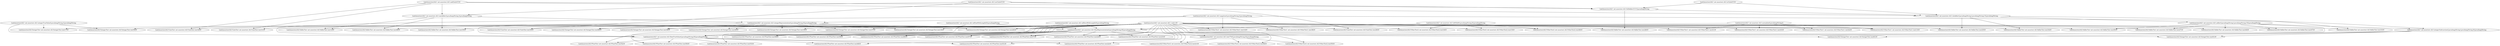 digraph cmd_method {
    "Lnet/mooctest/ALU net.mooctest.ALU.<init>()V" -> "Lnet/mooctest/ALUOtherTest2 net.mooctest.ALUOtherTest2.test21()V";
    "Lnet/mooctest/ALU net.mooctest.ALU.<init>()V" -> "Lnet/mooctest/ALUFloatTest net.mooctest.ALUFloatTest.test23()V";
    "Lnet/mooctest/ALU net.mooctest.ALU.<init>()V" -> "Lnet/mooctest/ALUAdderTest net.mooctest.ALUAdderTest.test33()V";
    "Lnet/mooctest/ALU net.mooctest.ALU.<init>()V" -> "Lnet/mooctest/ALUFloatTest net.mooctest.ALUFloatTest.test51()V";
    "Lnet/mooctest/ALU net.mooctest.ALU.<init>()V" -> "Lnet/mooctest/ALUFloatTest net.mooctest.ALUFloatTest.test52()V";
    "Lnet/mooctest/ALU net.mooctest.ALU.<init>()V" -> "Lnet/mooctest/ALUIntegerTest net.mooctest.ALUIntegerTest.test20()V";
    "Lnet/mooctest/ALU net.mooctest.ALU.<init>()V" -> "Lnet/mooctest/ALUGateTest net.mooctest.ALUGateTest.test30()V";
    "Lnet/mooctest/ALU net.mooctest.ALU.<init>()V" -> "Lnet/mooctest/ALUAdderTest net.mooctest.ALUAdderTest.test25()V";
    "Lnet/mooctest/ALU net.mooctest.ALU.<init>()V" -> "Lnet/mooctest/ALUIntegerTest net.mooctest.ALUIntegerTest.test08()V";
    "Lnet/mooctest/ALU net.mooctest.ALU.<init>()V" -> "Lnet/mooctest/ALUIntegerTest net.mooctest.ALUIntegerTest.test38()V";
    "Lnet/mooctest/ALU net.mooctest.ALU.<init>()V" -> "Lnet/mooctest/ALUIntegerTest net.mooctest.ALUIntegerTest.test17()V";
    "Lnet/mooctest/ALU net.mooctest.ALU.<init>()V" -> "Lnet/mooctest/ALUIntegerTest net.mooctest.ALUIntegerTest.test61()V";
    "Lnet/mooctest/ALU net.mooctest.ALU.<init>()V" -> "Lnet/mooctest/ALUIntegerTest net.mooctest.ALUIntegerTest.test54()V";
    "Lnet/mooctest/ALU net.mooctest.ALU.<init>()V" -> "Lnet/mooctest/ALUOtherTest2 net.mooctest.ALUOtherTest2.test56()V";
    "Lnet/mooctest/ALU net.mooctest.ALU.<init>()V" -> "Lnet/mooctest/ALUFloatTest net.mooctest.ALUFloatTest.test59()V";
    "Lnet/mooctest/ALU net.mooctest.ALU.<init>()V" -> "Lnet/mooctest/ALUFloatTest net.mooctest.ALUFloatTest.test50()V";
    "Lnet/mooctest/ALU net.mooctest.ALU.<init>()V" -> "Lnet/mooctest/ALUGateTest net.mooctest.ALUGateTest.test29()V";
    "Lnet/mooctest/ALU net.mooctest.ALU.<init>()V" -> "Lnet/mooctest/ALUAdderTest net.mooctest.ALUAdderTest.test47()V";
    "Lnet/mooctest/ALU net.mooctest.ALU.<init>()V" -> "Lnet/mooctest/ALUFloatTest net.mooctest.ALUFloatTest.test58()V";
    "Lnet/mooctest/ALU net.mooctest.ALU.<init>()V" -> "Lnet/mooctest/ALUAdderTest net.mooctest.ALUAdderTest.test48()V";
    "Lnet/mooctest/ALU net.mooctest.ALU.<init>()V" -> "Lnet/mooctest/ALUIntegerTest net.mooctest.ALUIntegerTest.test39()V";
    "Lnet/mooctest/ALU net.mooctest.ALU.<init>()V" -> "Lnet/mooctest/ALUIntegerTest net.mooctest.ALUIntegerTest.test01()V";
    "Lnet/mooctest/ALU net.mooctest.ALU.<init>()V" -> "Lnet/mooctest/ALUIntegerTest net.mooctest.ALUIntegerTest.test40()V";
    "Lnet/mooctest/ALU net.mooctest.ALU.<init>()V" -> "Lnet/mooctest/ALUIntegerTest net.mooctest.ALUIntegerTest.test37()V";
    "Lnet/mooctest/ALU net.mooctest.ALU.<init>()V" -> "Lnet/mooctest/ALUOtherTest2 net.mooctest.ALUOtherTest2.test49()V";
    "Lnet/mooctest/ALU net.mooctest.ALU.<init>()V" -> "Lnet/mooctest/ALUFloatTest net.mooctest.ALUFloatTest.test60()V";
    "Lnet/mooctest/ALU net.mooctest.ALU.<init>()V" -> "Lnet/mooctest/ALUAdderTest net.mooctest.ALUAdderTest.test35()V";
    "Lnet/mooctest/ALU net.mooctest.ALU.<init>()V" -> "Lnet/mooctest/ALUAdderTest net.mooctest.ALUAdderTest.test28()V";
    "Lnet/mooctest/ALU net.mooctest.ALU.<init>()V" -> "Lnet/mooctest/ALUOtherTest2 net.mooctest.ALUOtherTest2.test55()V";
    "Lnet/mooctest/ALU net.mooctest.ALU.<init>()V" -> "Lnet/mooctest/ALUFloatTest net.mooctest.ALUFloatTest.test53()V";
    "Lnet/mooctest/ALU net.mooctest.ALU.<init>()V" -> "Lnet/mooctest/ALUAdderTest net.mooctest.ALUAdderTest.test45()V";
    "Lnet/mooctest/ALU net.mooctest.ALU.<init>()V" -> "Lnet/mooctest/ALUFloatTest net.mooctest.ALUFloatTest.test07()V";
    "Lnet/mooctest/ALU net.mooctest.ALU.<init>()V" -> "Lnet/mooctest/ALUOtherTest1 net.mooctest.ALUOtherTest1.test14()V";
    "Lnet/mooctest/ALU net.mooctest.ALU.<init>()V" -> "Lnet/mooctest/ALUFloatTest net.mooctest.ALUFloatTest.test57()V";
    "Lnet/mooctest/ALU net.mooctest.ALU.<init>()V" -> "Lnet/mooctest/ALUOtherTest1 net.mooctest.ALUOtherTest1.test13()V";
    "Lnet/mooctest/ALU net.mooctest.ALU.<init>()V" -> "Lnet/mooctest/ALUFloatTest net.mooctest.ALUFloatTest.test22()V";
    "Lnet/mooctest/ALU net.mooctest.ALU.<init>()V" -> "Lnet/mooctest/ALUAdderTest net.mooctest.ALUAdderTest.test34()V";
    "Lnet/mooctest/ALU net.mooctest.ALU.<init>()V" -> "Lnet/mooctest/ALUAdderTest net.mooctest.ALUAdderTest.test27()V";
    "Lnet/mooctest/ALU net.mooctest.ALU.<init>()V" -> "Lnet/mooctest/ALUOtherTest1 net.mooctest.ALUOtherTest1.test36()V";
    "Lnet/mooctest/ALU net.mooctest.ALU.<init>()V" -> "Lnet/mooctest/ALUGateTest net.mooctest.ALUGateTest.test31()V";
    "Lnet/mooctest/ALU net.mooctest.ALU.<init>()V" -> "Lnet/mooctest/ALUOtherTest1 net.mooctest.ALUOtherTest1.test43()V";
    "Lnet/mooctest/ALU net.mooctest.ALU.<init>()V" -> "Lnet/mooctest/ALUAdderTest net.mooctest.ALUAdderTest.test12()V";
    "Lnet/mooctest/ALU net.mooctest.ALU.<init>()V" -> "Lnet/mooctest/ALUIntegerTest net.mooctest.ALUIntegerTest.test19()V";
    "Lnet/mooctest/ALU net.mooctest.ALU.<init>()V" -> "Lnet/mooctest/ALUFloatTest net.mooctest.ALUFloatTest.test46()V";
    "Lnet/mooctest/ALU net.mooctest.ALU.<init>()V" -> "Lnet/mooctest/ALUOtherTest2 net.mooctest.ALUOtherTest2.test16()V";
    "Lnet/mooctest/ALU net.mooctest.ALU.<init>()V" -> "Lnet/mooctest/ALUOtherTest2 net.mooctest.ALUOtherTest2.test15()V";
    "Lnet/mooctest/ALU net.mooctest.ALU.<init>()V" -> "Lnet/mooctest/ALUAdderTest net.mooctest.ALUAdderTest.test44()V";
    "Lnet/mooctest/ALU net.mooctest.ALU.<init>()V" -> "Lnet/mooctest/ALUOtherTest1 net.mooctest.ALUOtherTest1.test41()V";
    "Lnet/mooctest/ALU net.mooctest.ALU.<init>()V" -> "Lnet/mooctest/ALUOtherTest1 net.mooctest.ALUOtherTest1.test42()V";
    "Lnet/mooctest/ALU net.mooctest.ALU.<init>()V" -> "Lnet/mooctest/ALUFloatTest net.mooctest.ALUFloatTest.test24()V";
    "Lnet/mooctest/ALU net.mooctest.ALU.<init>()V" -> "Lnet/mooctest/ALUGateTest net.mooctest.ALUGateTest.test32()V";
    "Lnet/mooctest/ALU net.mooctest.ALU.integerTrueValue(Ljava/lang/String;)Ljava/lang/String;" -> "Lnet/mooctest/ALU net.mooctest.ALU.floatTrueValue(Ljava/lang/String;II)Ljava/lang/String;";
    "Lnet/mooctest/ALU net.mooctest.ALU.integerTrueValue(Ljava/lang/String;)Ljava/lang/String;" -> "Lnet/mooctest/ALUIntegerTest net.mooctest.ALUIntegerTest.test17()V";
    "Lnet/mooctest/ALU net.mooctest.ALU.integerTrueValue(Ljava/lang/String;)Ljava/lang/String;" -> "Lnet/mooctest/ALUIntegerTest net.mooctest.ALUIntegerTest.test54()V";
    "Lnet/mooctest/ALU net.mooctest.ALU.andGate(CC)C" -> "Lnet/mooctest/ALU net.mooctest.ALU.oneAdder(Ljava/lang/String;)Ljava/lang/String;";
    "Lnet/mooctest/ALU net.mooctest.ALU.andGate(CC)C" -> "Lnet/mooctest/ALU net.mooctest.ALU.claAdder(Ljava/lang/String;Ljava/lang/String;C)Ljava/lang/String;";
    "Lnet/mooctest/ALU net.mooctest.ALU.andGate(CC)C" -> "Lnet/mooctest/ALUGateTest net.mooctest.ALUGateTest.test31()V";
    "Lnet/mooctest/ALU net.mooctest.ALU.andGate(CC)C" -> "Lnet/mooctest/ALU net.mooctest.ALU.fullAdder(CCC)Ljava/lang/String;";
    "Lnet/mooctest/ALU net.mooctest.ALU.andGate(CC)C" -> "Lnet/mooctest/ALUGateTest net.mooctest.ALUGateTest.test32()V";
    "Lnet/mooctest/ALU net.mooctest.ALU.floatTrueValue(Ljava/lang/String;II)Ljava/lang/String;" -> "Lnet/mooctest/ALUFloatTest net.mooctest.ALUFloatTest.test51()V";
    "Lnet/mooctest/ALU net.mooctest.ALU.floatTrueValue(Ljava/lang/String;II)Ljava/lang/String;" -> "Lnet/mooctest/ALUFloatTest net.mooctest.ALUFloatTest.test52()V";
    "Lnet/mooctest/ALU net.mooctest.ALU.floatTrueValue(Ljava/lang/String;II)Ljava/lang/String;" -> "Lnet/mooctest/ALUFloatTest net.mooctest.ALUFloatTest.test50()V";
    "Lnet/mooctest/ALU net.mooctest.ALU.floatTrueValue(Ljava/lang/String;II)Ljava/lang/String;" -> "Lnet/mooctest/ALUFloatTest net.mooctest.ALUFloatTest.test53()V";
    "Lnet/mooctest/ALU net.mooctest.ALU.floatTrueValue(Ljava/lang/String;II)Ljava/lang/String;" -> "Lnet/mooctest/ALUFloatTest net.mooctest.ALUFloatTest.test22()V";
    "Lnet/mooctest/ALU net.mooctest.ALU.floatTrueValue(Ljava/lang/String;II)Ljava/lang/String;" -> "Lnet/mooctest/ALUFloatTest net.mooctest.ALUFloatTest.test46()V";
    "Lnet/mooctest/ALU net.mooctest.ALU.floatRepresentation(Ljava/lang/String;II)Ljava/lang/String;" -> "Lnet/mooctest/ALUFloatTest net.mooctest.ALUFloatTest.test23()V";
    "Lnet/mooctest/ALU net.mooctest.ALU.floatRepresentation(Ljava/lang/String;II)Ljava/lang/String;" -> "Lnet/mooctest/ALU net.mooctest.ALU.ieee754(Ljava/lang/String;I)Ljava/lang/String;";
    "Lnet/mooctest/ALU net.mooctest.ALU.floatRepresentation(Ljava/lang/String;II)Ljava/lang/String;" -> "Lnet/mooctest/ALUFloatTest net.mooctest.ALUFloatTest.test59()V";
    "Lnet/mooctest/ALU net.mooctest.ALU.floatRepresentation(Ljava/lang/String;II)Ljava/lang/String;" -> "Lnet/mooctest/ALUFloatTest net.mooctest.ALUFloatTest.test58()V";
    "Lnet/mooctest/ALU net.mooctest.ALU.floatRepresentation(Ljava/lang/String;II)Ljava/lang/String;" -> "Lnet/mooctest/ALUFloatTest net.mooctest.ALUFloatTest.test60()V";
    "Lnet/mooctest/ALU net.mooctest.ALU.floatRepresentation(Ljava/lang/String;II)Ljava/lang/String;" -> "Lnet/mooctest/ALUFloatTest net.mooctest.ALUFloatTest.test07()V";
    "Lnet/mooctest/ALU net.mooctest.ALU.floatRepresentation(Ljava/lang/String;II)Ljava/lang/String;" -> "Lnet/mooctest/ALUFloatTest net.mooctest.ALUFloatTest.test57()V";
    "Lnet/mooctest/ALU net.mooctest.ALU.floatRepresentation(Ljava/lang/String;II)Ljava/lang/String;" -> "Lnet/mooctest/ALUFloatTest net.mooctest.ALUFloatTest.test24()V";
    "Lnet/mooctest/ALU net.mooctest.ALU.integerSubtraction(Ljava/lang/String;Ljava/lang/String;I)Ljava/lang/String;" -> "Lnet/mooctest/ALU net.mooctest.ALU.floatTrueValue(Ljava/lang/String;II)Ljava/lang/String;";
    "Lnet/mooctest/ALU net.mooctest.ALU.integerSubtraction(Ljava/lang/String;Ljava/lang/String;I)Ljava/lang/String;" -> "Lnet/mooctest/ALUIntegerTest net.mooctest.ALUIntegerTest.test61()V";
    "Lnet/mooctest/ALU net.mooctest.ALU.integerSubtraction(Ljava/lang/String;Ljava/lang/String;I)Ljava/lang/String;" -> "Lnet/mooctest/ALUIntegerTest net.mooctest.ALUIntegerTest.test01()V";
    "Lnet/mooctest/ALU net.mooctest.ALU.oneAdder(Ljava/lang/String;)Ljava/lang/String;" -> "Lnet/mooctest/ALUAdderTest net.mooctest.ALUAdderTest.test48()V";
    "Lnet/mooctest/ALU net.mooctest.ALU.oneAdder(Ljava/lang/String;)Ljava/lang/String;" -> "Lnet/mooctest/ALUAdderTest net.mooctest.ALUAdderTest.test35()V";
    "Lnet/mooctest/ALU net.mooctest.ALU.oneAdder(Ljava/lang/String;)Ljava/lang/String;" -> "Lnet/mooctest/ALU net.mooctest.ALU.integerRepresentation(Ljava/lang/String;I)Ljava/lang/String;";
    "Lnet/mooctest/ALU net.mooctest.ALU.oneAdder(Ljava/lang/String;)Ljava/lang/String;" -> "Lnet/mooctest/ALUAdderTest net.mooctest.ALUAdderTest.test12()V";
    "Lnet/mooctest/ALU net.mooctest.ALU.ieee754(Ljava/lang/String;I)Ljava/lang/String;" -> "Lnet/mooctest/ALUOtherTest2 net.mooctest.ALUOtherTest2.test21()V";
    "Lnet/mooctest/ALU net.mooctest.ALU.ieee754(Ljava/lang/String;I)Ljava/lang/String;" -> "Lnet/mooctest/ALUOtherTest2 net.mooctest.ALUOtherTest2.test56()V";
    "Lnet/mooctest/ALU net.mooctest.ALU.ieee754(Ljava/lang/String;I)Ljava/lang/String;" -> "Lnet/mooctest/ALUOtherTest2 net.mooctest.ALUOtherTest2.test55()V";
    "Lnet/mooctest/ALU net.mooctest.ALU.leftShift(Ljava/lang/String;I)Ljava/lang/String;" -> "Lnet/mooctest/ALU net.mooctest.ALU.floatRepresentation(Ljava/lang/String;II)Ljava/lang/String;";
    "Lnet/mooctest/ALU net.mooctest.ALU.leftShift(Ljava/lang/String;I)Ljava/lang/String;" -> "Lnet/mooctest/ALUOtherTest2 net.mooctest.ALUOtherTest2.test49()V";
    "Lnet/mooctest/ALU net.mooctest.ALU.leftShift(Ljava/lang/String;I)Ljava/lang/String;" -> "Lnet/mooctest/ALUOtherTest2 net.mooctest.ALUOtherTest2.test16()V";
    "Lnet/mooctest/ALU net.mooctest.ALU.leftShift(Ljava/lang/String;I)Ljava/lang/String;" -> "Lnet/mooctest/ALUOtherTest2 net.mooctest.ALUOtherTest2.test15()V";
    "Lnet/mooctest/ALU net.mooctest.ALU.allZeroWithLength(I)Ljava/lang/String;" -> "Lnet/mooctest/ALU net.mooctest.ALU.floatTrueValue(Ljava/lang/String;II)Ljava/lang/String;";
    "Lnet/mooctest/ALU net.mooctest.ALU.allZeroWithLength(I)Ljava/lang/String;" -> "Lnet/mooctest/ALU net.mooctest.ALU.floatRepresentation(Ljava/lang/String;II)Ljava/lang/String;";
    "Lnet/mooctest/ALU net.mooctest.ALU.claAdder(Ljava/lang/String;Ljava/lang/String;C)Ljava/lang/String;" -> "Lnet/mooctest/ALUAdderTest net.mooctest.ALUAdderTest.test33()V";
    "Lnet/mooctest/ALU net.mooctest.ALU.claAdder(Ljava/lang/String;Ljava/lang/String;C)Ljava/lang/String;" -> "Lnet/mooctest/ALUAdderTest net.mooctest.ALUAdderTest.test25()V";
    "Lnet/mooctest/ALU net.mooctest.ALU.claAdder(Ljava/lang/String;Ljava/lang/String;C)Ljava/lang/String;" -> "Lnet/mooctest/ALU net.mooctest.ALU.adder(Ljava/lang/String;Ljava/lang/String;CI)Ljava/lang/String;";
    "Lnet/mooctest/ALU net.mooctest.ALU.claAdder(Ljava/lang/String;Ljava/lang/String;C)Ljava/lang/String;" -> "Lnet/mooctest/ALUAdderTest net.mooctest.ALUAdderTest.test34()V";
    "Lnet/mooctest/ALU net.mooctest.ALU.normalize(Ljava/lang/String;)I" -> "Lnet/mooctest/ALU net.mooctest.ALU.floatRepresentation(Ljava/lang/String;II)Ljava/lang/String;";
    "Lnet/mooctest/ALU net.mooctest.ALU.normalize(Ljava/lang/String;)I" -> "Lnet/mooctest/ALUOtherTest1 net.mooctest.ALUOtherTest1.test13()V";
    "Lnet/mooctest/ALU net.mooctest.ALU.normalize(Ljava/lang/String;)I" -> "Lnet/mooctest/ALUOtherTest1 net.mooctest.ALUOtherTest1.test43()V";
    "Lnet/mooctest/ALU net.mooctest.ALU.normalize(Ljava/lang/String;)I" -> "Lnet/mooctest/ALUOtherTest1 net.mooctest.ALUOtherTest1.test41()V";
    "Lnet/mooctest/ALU net.mooctest.ALU.normalize(Ljava/lang/String;)I" -> "Lnet/mooctest/ALUOtherTest1 net.mooctest.ALUOtherTest1.test42()V";
    "Lnet/mooctest/ALU net.mooctest.ALU.allOneWithLength(I)Ljava/lang/String;" -> "Lnet/mooctest/ALU net.mooctest.ALU.floatTrueValue(Ljava/lang/String;II)Ljava/lang/String;";
    "Lnet/mooctest/ALU net.mooctest.ALU.allOneWithLength(I)Ljava/lang/String;" -> "Lnet/mooctest/ALU net.mooctest.ALU.floatRepresentation(Ljava/lang/String;II)Ljava/lang/String;";
    "Lnet/mooctest/ALU net.mooctest.ALU.xorGate(CC)C" -> "Lnet/mooctest/ALUGateTest net.mooctest.ALUGateTest.test30()V";
    "Lnet/mooctest/ALU net.mooctest.ALU.xorGate(CC)C" -> "Lnet/mooctest/ALU net.mooctest.ALU.oneAdder(Ljava/lang/String;)Ljava/lang/String;";
    "Lnet/mooctest/ALU net.mooctest.ALU.xorGate(CC)C" -> "Lnet/mooctest/ALUGateTest net.mooctest.ALUGateTest.test29()V";
    "Lnet/mooctest/ALU net.mooctest.ALU.xorGate(CC)C" -> "Lnet/mooctest/ALU net.mooctest.ALU.fullAdder(CCC)Ljava/lang/String;";
    "Lnet/mooctest/ALU net.mooctest.ALU.negation(Ljava/lang/String;)Ljava/lang/String;" -> "Lnet/mooctest/ALU net.mooctest.ALU.floatTrueValue(Ljava/lang/String;II)Ljava/lang/String;";
    "Lnet/mooctest/ALU net.mooctest.ALU.negation(Ljava/lang/String;)Ljava/lang/String;" -> "Lnet/mooctest/ALU net.mooctest.ALU.integerSubtraction(Ljava/lang/String;Ljava/lang/String;I)Ljava/lang/String;";
    "Lnet/mooctest/ALU net.mooctest.ALU.negation(Ljava/lang/String;)Ljava/lang/String;" -> "Lnet/mooctest/ALU net.mooctest.ALU.integerRepresentation(Ljava/lang/String;I)Ljava/lang/String;";
    "Lnet/mooctest/ALU net.mooctest.ALU.negation(Ljava/lang/String;)Ljava/lang/String;" -> "Lnet/mooctest/ALUOtherTest1 net.mooctest.ALUOtherTest1.test14()V";
    "Lnet/mooctest/ALU net.mooctest.ALU.negation(Ljava/lang/String;)Ljava/lang/String;" -> "Lnet/mooctest/ALUOtherTest1 net.mooctest.ALUOtherTest1.test36()V";
    "Lnet/mooctest/ALU net.mooctest.ALU.integerRepresentation(Ljava/lang/String;I)Ljava/lang/String;" -> "Lnet/mooctest/ALU net.mooctest.ALU.floatTrueValue(Ljava/lang/String;II)Ljava/lang/String;";
    "Lnet/mooctest/ALU net.mooctest.ALU.integerRepresentation(Ljava/lang/String;I)Ljava/lang/String;" -> "Lnet/mooctest/ALUIntegerTest net.mooctest.ALUIntegerTest.test20()V";
    "Lnet/mooctest/ALU net.mooctest.ALU.integerRepresentation(Ljava/lang/String;I)Ljava/lang/String;" -> "Lnet/mooctest/ALU net.mooctest.ALU.floatRepresentation(Ljava/lang/String;II)Ljava/lang/String;";
    "Lnet/mooctest/ALU net.mooctest.ALU.integerRepresentation(Ljava/lang/String;I)Ljava/lang/String;" -> "Lnet/mooctest/ALUIntegerTest net.mooctest.ALUIntegerTest.test08()V";
    "Lnet/mooctest/ALU net.mooctest.ALU.integerRepresentation(Ljava/lang/String;I)Ljava/lang/String;" -> "Lnet/mooctest/ALUIntegerTest net.mooctest.ALUIntegerTest.test38()V";
    "Lnet/mooctest/ALU net.mooctest.ALU.integerRepresentation(Ljava/lang/String;I)Ljava/lang/String;" -> "Lnet/mooctest/ALUIntegerTest net.mooctest.ALUIntegerTest.test39()V";
    "Lnet/mooctest/ALU net.mooctest.ALU.integerRepresentation(Ljava/lang/String;I)Ljava/lang/String;" -> "Lnet/mooctest/ALUIntegerTest net.mooctest.ALUIntegerTest.test40()V";
    "Lnet/mooctest/ALU net.mooctest.ALU.integerRepresentation(Ljava/lang/String;I)Ljava/lang/String;" -> "Lnet/mooctest/ALUIntegerTest net.mooctest.ALUIntegerTest.test37()V";
    "Lnet/mooctest/ALU net.mooctest.ALU.integerRepresentation(Ljava/lang/String;I)Ljava/lang/String;" -> "Lnet/mooctest/ALUIntegerTest net.mooctest.ALUIntegerTest.test19()V";
    "Lnet/mooctest/ALU net.mooctest.ALU.adder(Ljava/lang/String;Ljava/lang/String;CI)Ljava/lang/String;" -> "Lnet/mooctest/ALU net.mooctest.ALU.floatTrueValue(Ljava/lang/String;II)Ljava/lang/String;";
    "Lnet/mooctest/ALU net.mooctest.ALU.adder(Ljava/lang/String;Ljava/lang/String;CI)Ljava/lang/String;" -> "Lnet/mooctest/ALU net.mooctest.ALU.integerSubtraction(Ljava/lang/String;Ljava/lang/String;I)Ljava/lang/String;";
    "Lnet/mooctest/ALU net.mooctest.ALU.adder(Ljava/lang/String;Ljava/lang/String;CI)Ljava/lang/String;" -> "Lnet/mooctest/ALUAdderTest net.mooctest.ALUAdderTest.test47()V";
    "Lnet/mooctest/ALU net.mooctest.ALU.adder(Ljava/lang/String;Ljava/lang/String;CI)Ljava/lang/String;" -> "Lnet/mooctest/ALUAdderTest net.mooctest.ALUAdderTest.test45()V";
    "Lnet/mooctest/ALU net.mooctest.ALU.adder(Ljava/lang/String;Ljava/lang/String;CI)Ljava/lang/String;" -> "Lnet/mooctest/ALUAdderTest net.mooctest.ALUAdderTest.test27()V";
    "Lnet/mooctest/ALU net.mooctest.ALU.adder(Ljava/lang/String;Ljava/lang/String;CI)Ljava/lang/String;" -> "Lnet/mooctest/ALUAdderTest net.mooctest.ALUAdderTest.test44()V";
    "Lnet/mooctest/ALU net.mooctest.ALU.orGate(CC)C" -> "Lnet/mooctest/ALU net.mooctest.ALU.claAdder(Ljava/lang/String;Ljava/lang/String;C)Ljava/lang/String;";
    "Lnet/mooctest/ALU net.mooctest.ALU.orGate(CC)C" -> "Lnet/mooctest/ALU net.mooctest.ALU.fullAdder(CCC)Ljava/lang/String;";
    "Lnet/mooctest/ALU net.mooctest.ALU.fullAdder(CCC)Ljava/lang/String;" -> "Lnet/mooctest/ALU net.mooctest.ALU.claAdder(Ljava/lang/String;Ljava/lang/String;C)Ljava/lang/String;";
    "Lnet/mooctest/ALU net.mooctest.ALU.fullAdder(CCC)Ljava/lang/String;" -> "Lnet/mooctest/ALUAdderTest net.mooctest.ALUAdderTest.test28()V";
}
